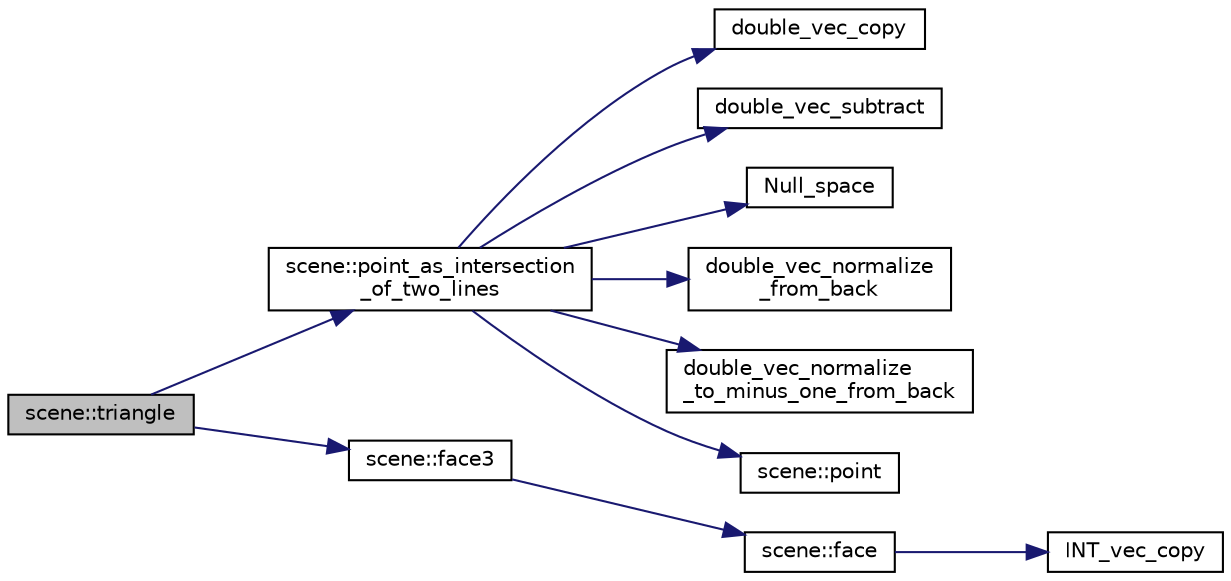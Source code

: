 digraph "scene::triangle"
{
  edge [fontname="Helvetica",fontsize="10",labelfontname="Helvetica",labelfontsize="10"];
  node [fontname="Helvetica",fontsize="10",shape=record];
  rankdir="LR";
  Node449 [label="scene::triangle",height=0.2,width=0.4,color="black", fillcolor="grey75", style="filled", fontcolor="black"];
  Node449 -> Node450 [color="midnightblue",fontsize="10",style="solid",fontname="Helvetica"];
  Node450 [label="scene::point_as_intersection\l_of_two_lines",height=0.2,width=0.4,color="black", fillcolor="white", style="filled",URL="$df/db1/classscene.html#a5388dd7094fae8b0b0124555c6ab8abc"];
  Node450 -> Node451 [color="midnightblue",fontsize="10",style="solid",fontname="Helvetica"];
  Node451 [label="double_vec_copy",height=0.2,width=0.4,color="black", fillcolor="white", style="filled",URL="$d5/db4/io__and__os_8h.html#aee0c436dfcfcb2f8a9b32f01ec90033a"];
  Node450 -> Node452 [color="midnightblue",fontsize="10",style="solid",fontname="Helvetica"];
  Node452 [label="double_vec_subtract",height=0.2,width=0.4,color="black", fillcolor="white", style="filled",URL="$d5/d87/globals_8h.html#ab2c546a261942039d2847fcf1ce4b5ec"];
  Node450 -> Node453 [color="midnightblue",fontsize="10",style="solid",fontname="Helvetica"];
  Node453 [label="Null_space",height=0.2,width=0.4,color="black", fillcolor="white", style="filled",URL="$d5/d87/globals_8h.html#a5d5454f7ae047895ae3e511398f8604c"];
  Node450 -> Node454 [color="midnightblue",fontsize="10",style="solid",fontname="Helvetica"];
  Node454 [label="double_vec_normalize\l_from_back",height=0.2,width=0.4,color="black", fillcolor="white", style="filled",URL="$d5/d87/globals_8h.html#aa72b62268b311af7c4fb54504dadb476"];
  Node450 -> Node455 [color="midnightblue",fontsize="10",style="solid",fontname="Helvetica"];
  Node455 [label="double_vec_normalize\l_to_minus_one_from_back",height=0.2,width=0.4,color="black", fillcolor="white", style="filled",URL="$d5/d87/globals_8h.html#ae702b1ec739eeb05a8fa7ccd23c39c9d"];
  Node450 -> Node456 [color="midnightblue",fontsize="10",style="solid",fontname="Helvetica"];
  Node456 [label="scene::point",height=0.2,width=0.4,color="black", fillcolor="white", style="filled",URL="$df/db1/classscene.html#a786b60f97ad35f58f5e4ae1456d12e3b"];
  Node449 -> Node457 [color="midnightblue",fontsize="10",style="solid",fontname="Helvetica"];
  Node457 [label="scene::face3",height=0.2,width=0.4,color="black", fillcolor="white", style="filled",URL="$df/db1/classscene.html#a41278ef1c25e6d3cf922f5dcf76718a9"];
  Node457 -> Node458 [color="midnightblue",fontsize="10",style="solid",fontname="Helvetica"];
  Node458 [label="scene::face",height=0.2,width=0.4,color="black", fillcolor="white", style="filled",URL="$df/db1/classscene.html#a72b31cd6b51a2bad1b5c3dcbcbaf12eb"];
  Node458 -> Node459 [color="midnightblue",fontsize="10",style="solid",fontname="Helvetica"];
  Node459 [label="INT_vec_copy",height=0.2,width=0.4,color="black", fillcolor="white", style="filled",URL="$df/dbf/sajeeb_8_c.html#ac2d875e27e009af6ec04d17254d11075"];
}
